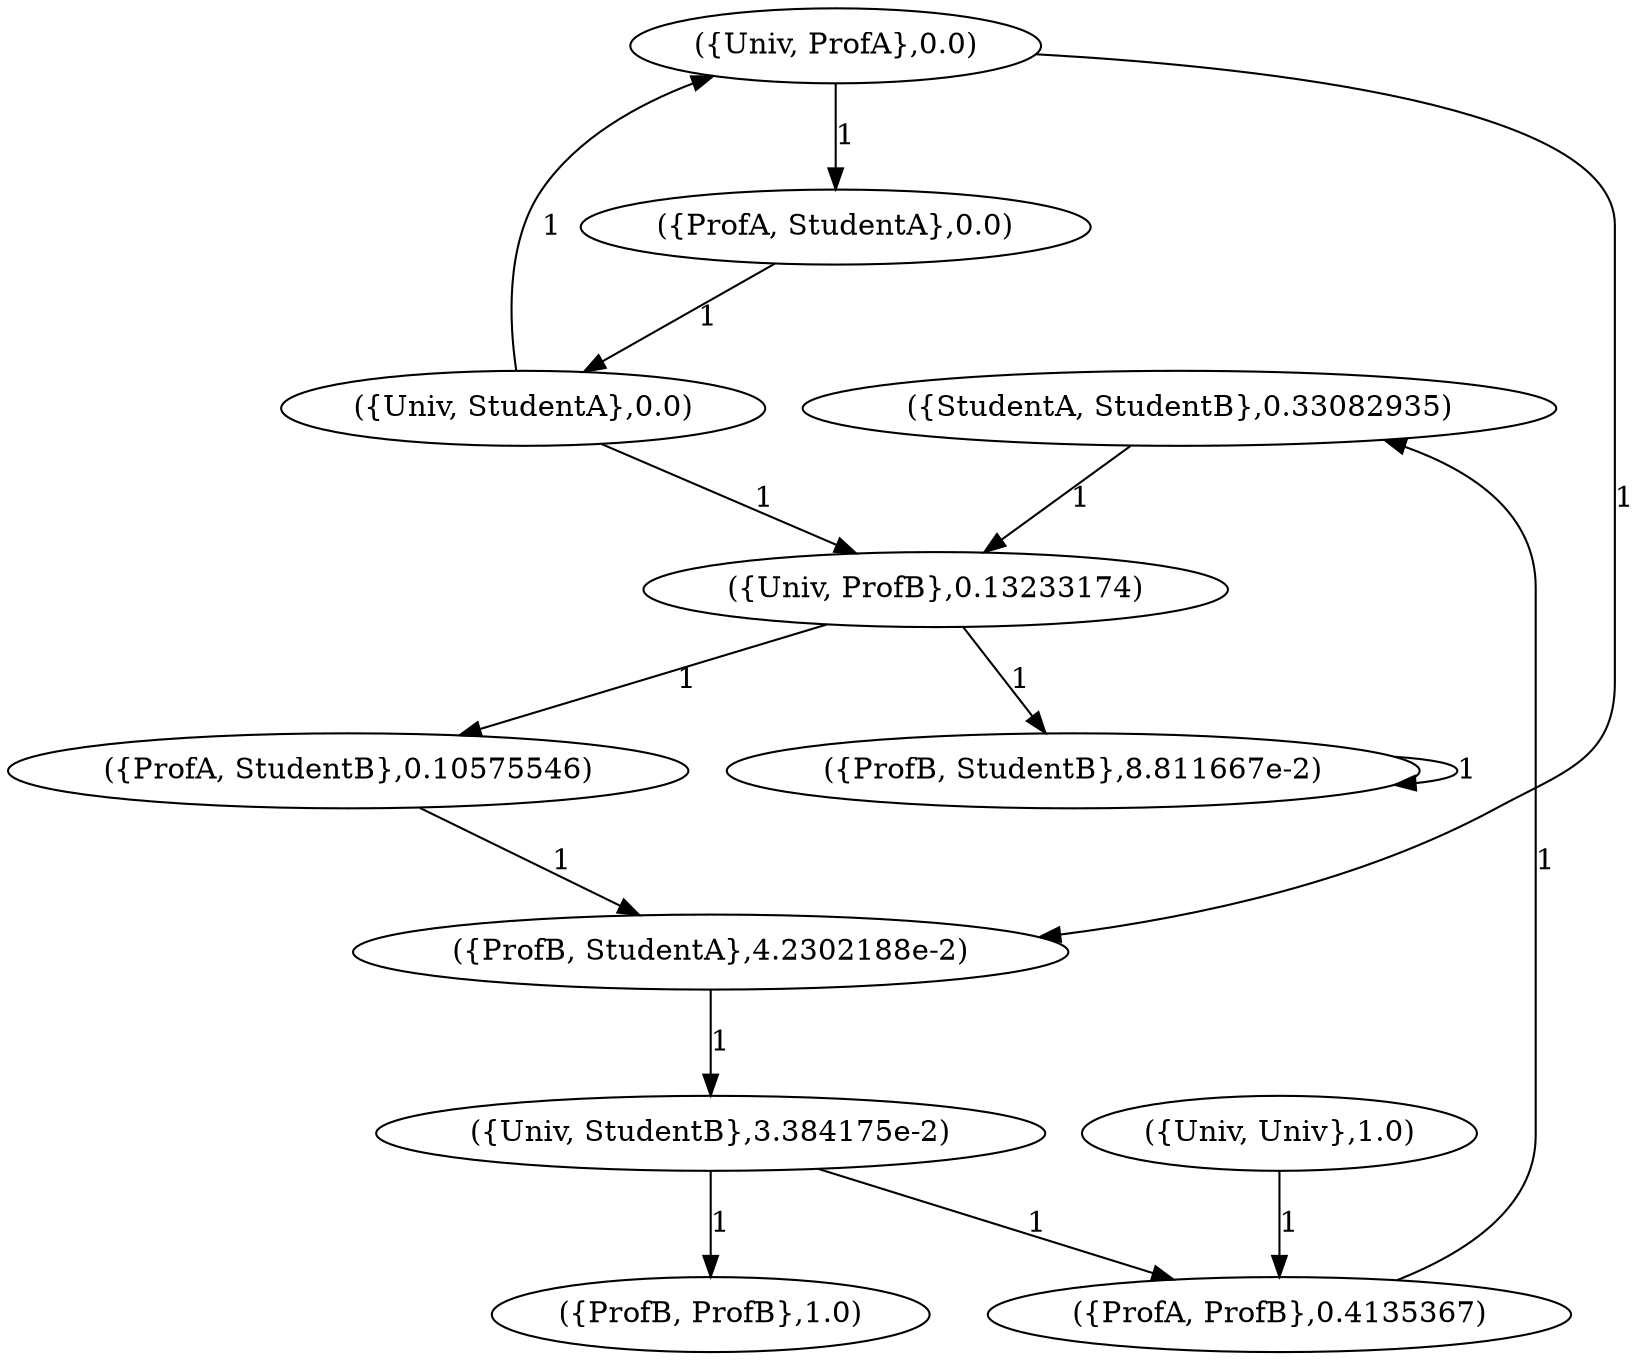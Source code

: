 digraph G {
0 -> 8[label="1"];
1 -> 1[label="1"];
2 -> 6[label="1"];
3 -> 2[label="1"];
4 -> 7[label="1"];
5 -> 0[label="1"];
6 -> 5[label="1"];
6 -> 11[label="1"];
7 -> 9[label="1"];
7 -> 8[label="1"];
8 -> 3[label="1"];
8 -> 1[label="1"];
9 -> 4[label="1"];
9 -> 2[label="1"];
10 -> 5[label="1"];
0 [label="({StudentA, StudentB},0.33082935)"];
1 [label="({ProfB, StudentB},8.811667e-2)"];
2 [label="({ProfB, StudentA},4.2302188e-2)"];
3 [label="({ProfA, StudentB},0.10575546)"];
4 [label="({ProfA, StudentA},0.0)"];
5 [label="({ProfA, ProfB},0.4135367)"];
6 [label="({Univ, StudentB},3.384175e-2)"];
7 [label="({Univ, StudentA},0.0)"];
8 [label="({Univ, ProfB},0.13233174)"];
9 [label="({Univ, ProfA},0.0)"];
10 [label="({Univ, Univ},1.0)"];
11 [label="({ProfB, ProfB},1.0)"];
}